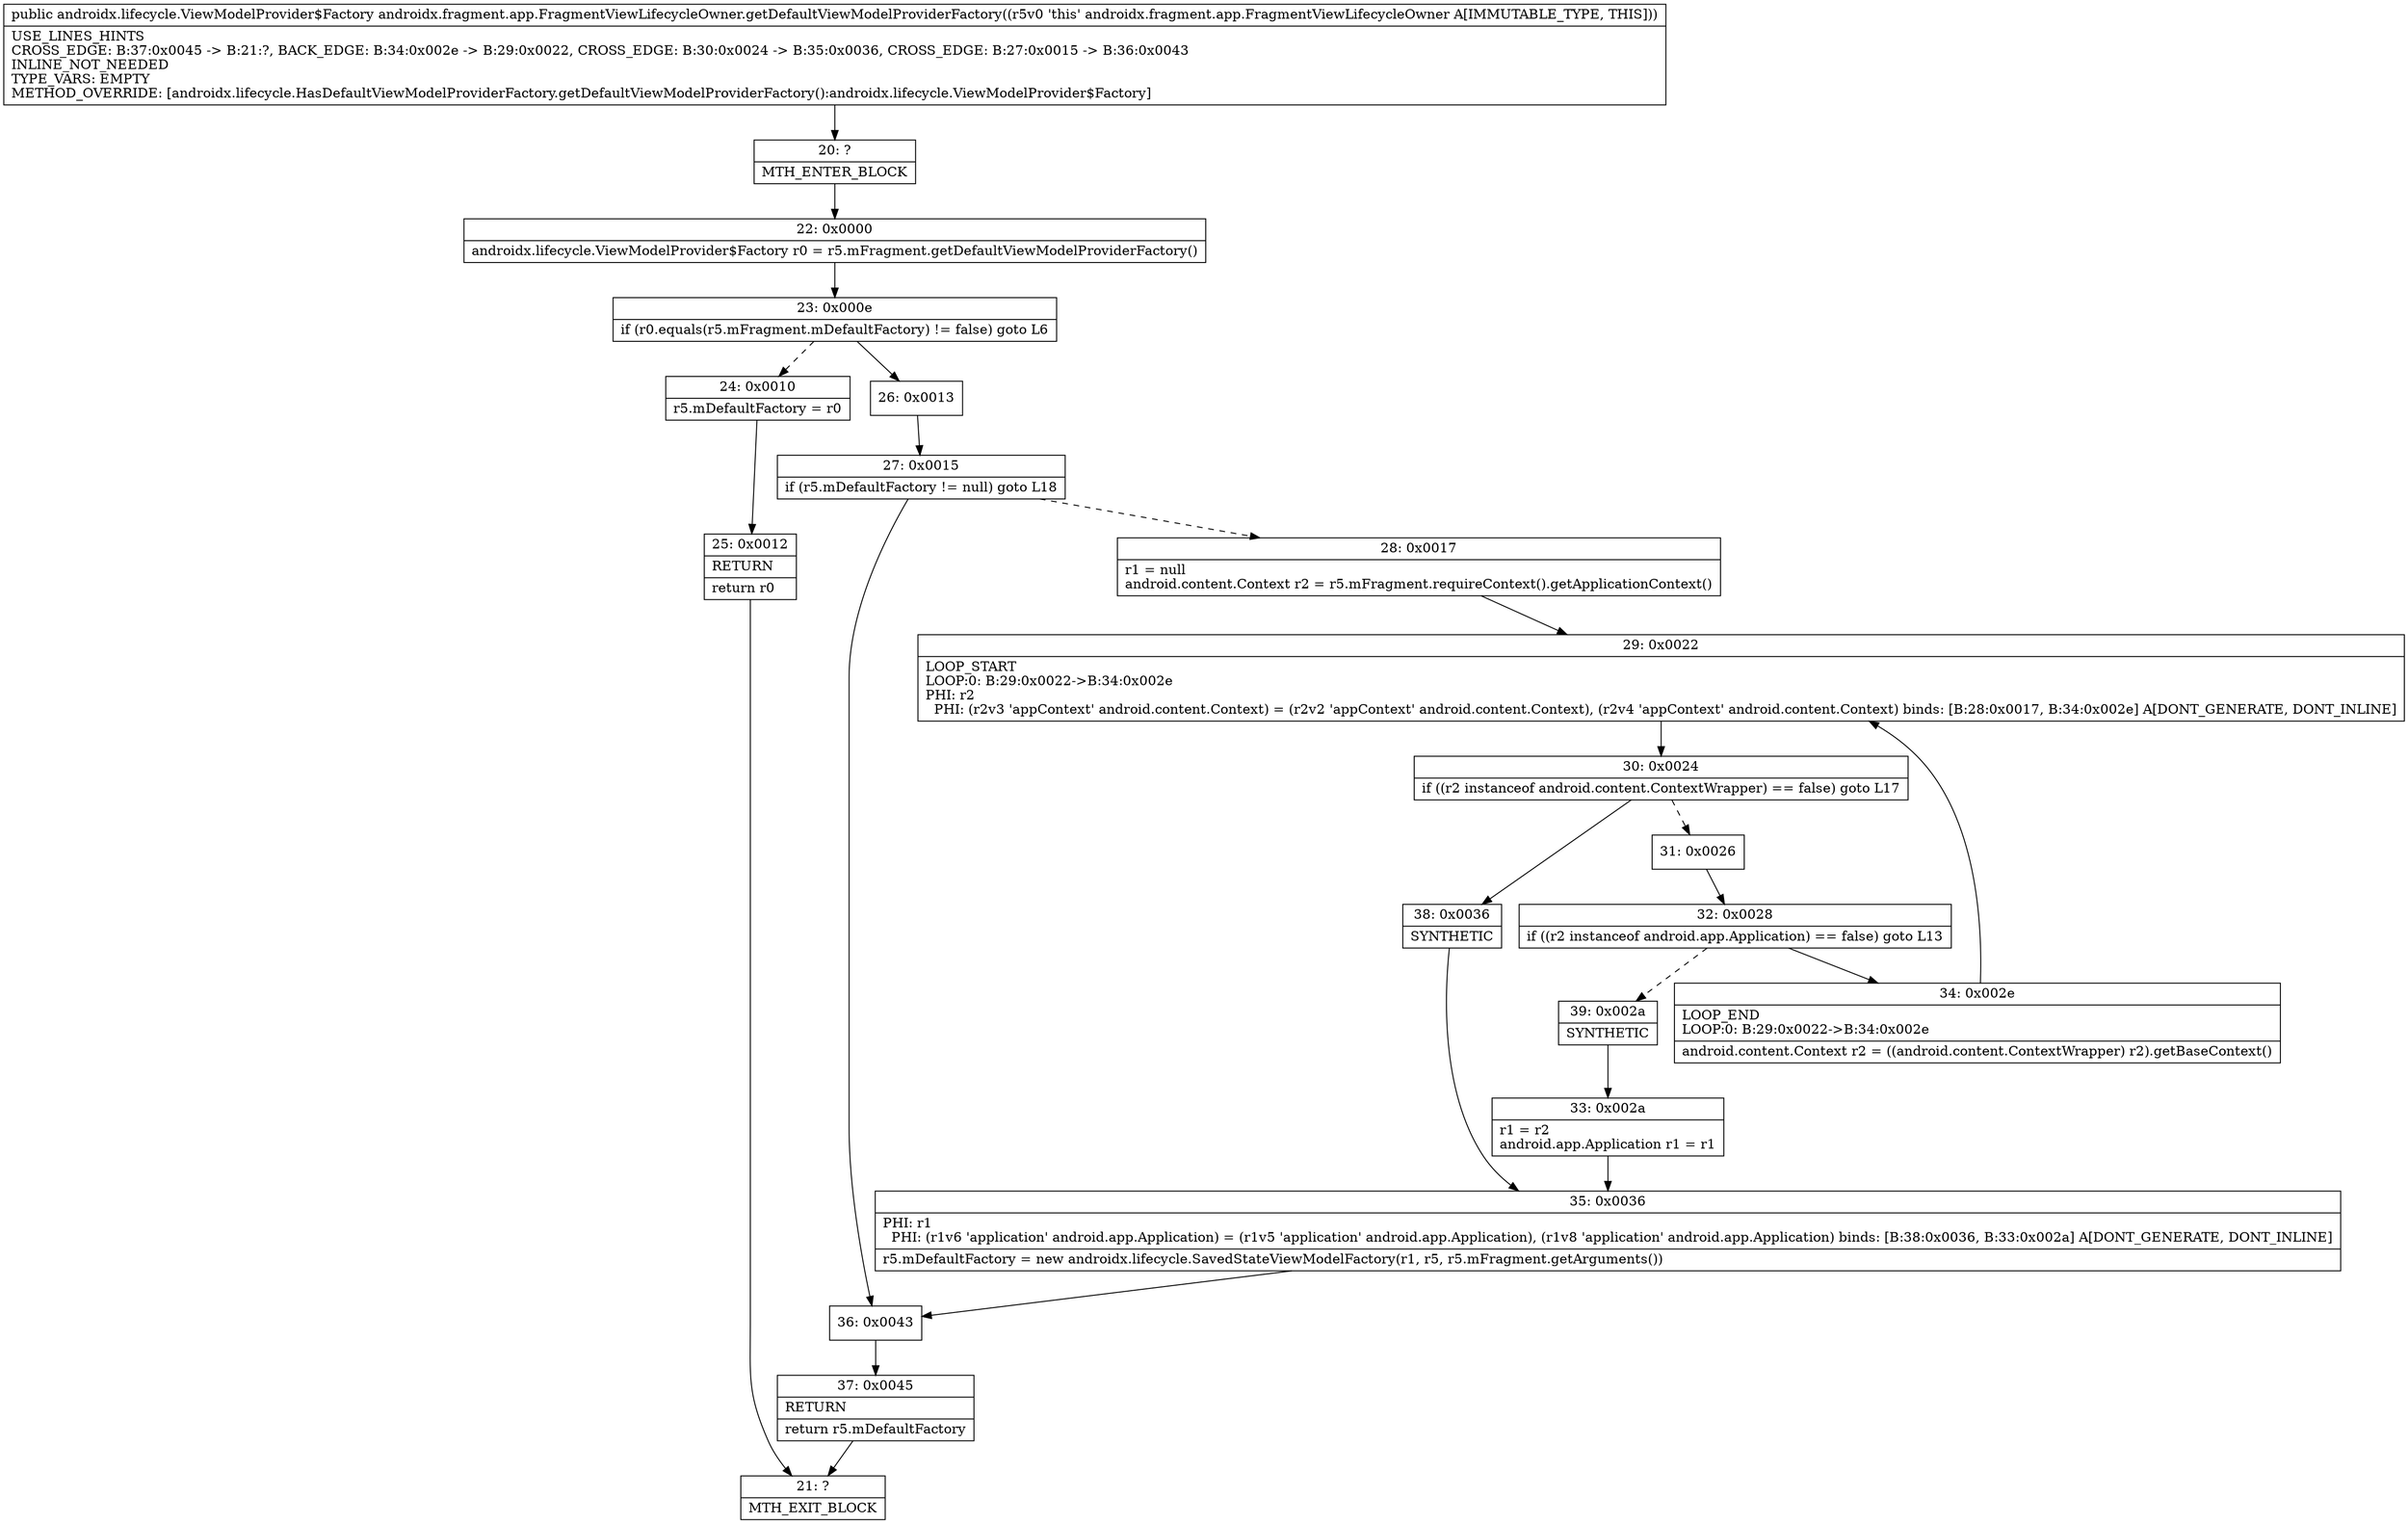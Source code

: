 digraph "CFG forandroidx.fragment.app.FragmentViewLifecycleOwner.getDefaultViewModelProviderFactory()Landroidx\/lifecycle\/ViewModelProvider$Factory;" {
Node_20 [shape=record,label="{20\:\ ?|MTH_ENTER_BLOCK\l}"];
Node_22 [shape=record,label="{22\:\ 0x0000|androidx.lifecycle.ViewModelProvider$Factory r0 = r5.mFragment.getDefaultViewModelProviderFactory()\l}"];
Node_23 [shape=record,label="{23\:\ 0x000e|if (r0.equals(r5.mFragment.mDefaultFactory) != false) goto L6\l}"];
Node_24 [shape=record,label="{24\:\ 0x0010|r5.mDefaultFactory = r0\l}"];
Node_25 [shape=record,label="{25\:\ 0x0012|RETURN\l|return r0\l}"];
Node_21 [shape=record,label="{21\:\ ?|MTH_EXIT_BLOCK\l}"];
Node_26 [shape=record,label="{26\:\ 0x0013}"];
Node_27 [shape=record,label="{27\:\ 0x0015|if (r5.mDefaultFactory != null) goto L18\l}"];
Node_28 [shape=record,label="{28\:\ 0x0017|r1 = null\landroid.content.Context r2 = r5.mFragment.requireContext().getApplicationContext()\l}"];
Node_29 [shape=record,label="{29\:\ 0x0022|LOOP_START\lLOOP:0: B:29:0x0022\-\>B:34:0x002e\lPHI: r2 \l  PHI: (r2v3 'appContext' android.content.Context) = (r2v2 'appContext' android.content.Context), (r2v4 'appContext' android.content.Context) binds: [B:28:0x0017, B:34:0x002e] A[DONT_GENERATE, DONT_INLINE]\l}"];
Node_30 [shape=record,label="{30\:\ 0x0024|if ((r2 instanceof android.content.ContextWrapper) == false) goto L17\l}"];
Node_31 [shape=record,label="{31\:\ 0x0026}"];
Node_32 [shape=record,label="{32\:\ 0x0028|if ((r2 instanceof android.app.Application) == false) goto L13\l}"];
Node_34 [shape=record,label="{34\:\ 0x002e|LOOP_END\lLOOP:0: B:29:0x0022\-\>B:34:0x002e\l|android.content.Context r2 = ((android.content.ContextWrapper) r2).getBaseContext()\l}"];
Node_39 [shape=record,label="{39\:\ 0x002a|SYNTHETIC\l}"];
Node_33 [shape=record,label="{33\:\ 0x002a|r1 = r2\landroid.app.Application r1 = r1\l}"];
Node_35 [shape=record,label="{35\:\ 0x0036|PHI: r1 \l  PHI: (r1v6 'application' android.app.Application) = (r1v5 'application' android.app.Application), (r1v8 'application' android.app.Application) binds: [B:38:0x0036, B:33:0x002a] A[DONT_GENERATE, DONT_INLINE]\l|r5.mDefaultFactory = new androidx.lifecycle.SavedStateViewModelFactory(r1, r5, r5.mFragment.getArguments())\l}"];
Node_38 [shape=record,label="{38\:\ 0x0036|SYNTHETIC\l}"];
Node_36 [shape=record,label="{36\:\ 0x0043}"];
Node_37 [shape=record,label="{37\:\ 0x0045|RETURN\l|return r5.mDefaultFactory\l}"];
MethodNode[shape=record,label="{public androidx.lifecycle.ViewModelProvider$Factory androidx.fragment.app.FragmentViewLifecycleOwner.getDefaultViewModelProviderFactory((r5v0 'this' androidx.fragment.app.FragmentViewLifecycleOwner A[IMMUTABLE_TYPE, THIS]))  | USE_LINES_HINTS\lCROSS_EDGE: B:37:0x0045 \-\> B:21:?, BACK_EDGE: B:34:0x002e \-\> B:29:0x0022, CROSS_EDGE: B:30:0x0024 \-\> B:35:0x0036, CROSS_EDGE: B:27:0x0015 \-\> B:36:0x0043\lINLINE_NOT_NEEDED\lTYPE_VARS: EMPTY\lMETHOD_OVERRIDE: [androidx.lifecycle.HasDefaultViewModelProviderFactory.getDefaultViewModelProviderFactory():androidx.lifecycle.ViewModelProvider$Factory]\l}"];
MethodNode -> Node_20;Node_20 -> Node_22;
Node_22 -> Node_23;
Node_23 -> Node_24[style=dashed];
Node_23 -> Node_26;
Node_24 -> Node_25;
Node_25 -> Node_21;
Node_26 -> Node_27;
Node_27 -> Node_28[style=dashed];
Node_27 -> Node_36;
Node_28 -> Node_29;
Node_29 -> Node_30;
Node_30 -> Node_31[style=dashed];
Node_30 -> Node_38;
Node_31 -> Node_32;
Node_32 -> Node_34;
Node_32 -> Node_39[style=dashed];
Node_34 -> Node_29;
Node_39 -> Node_33;
Node_33 -> Node_35;
Node_35 -> Node_36;
Node_38 -> Node_35;
Node_36 -> Node_37;
Node_37 -> Node_21;
}

